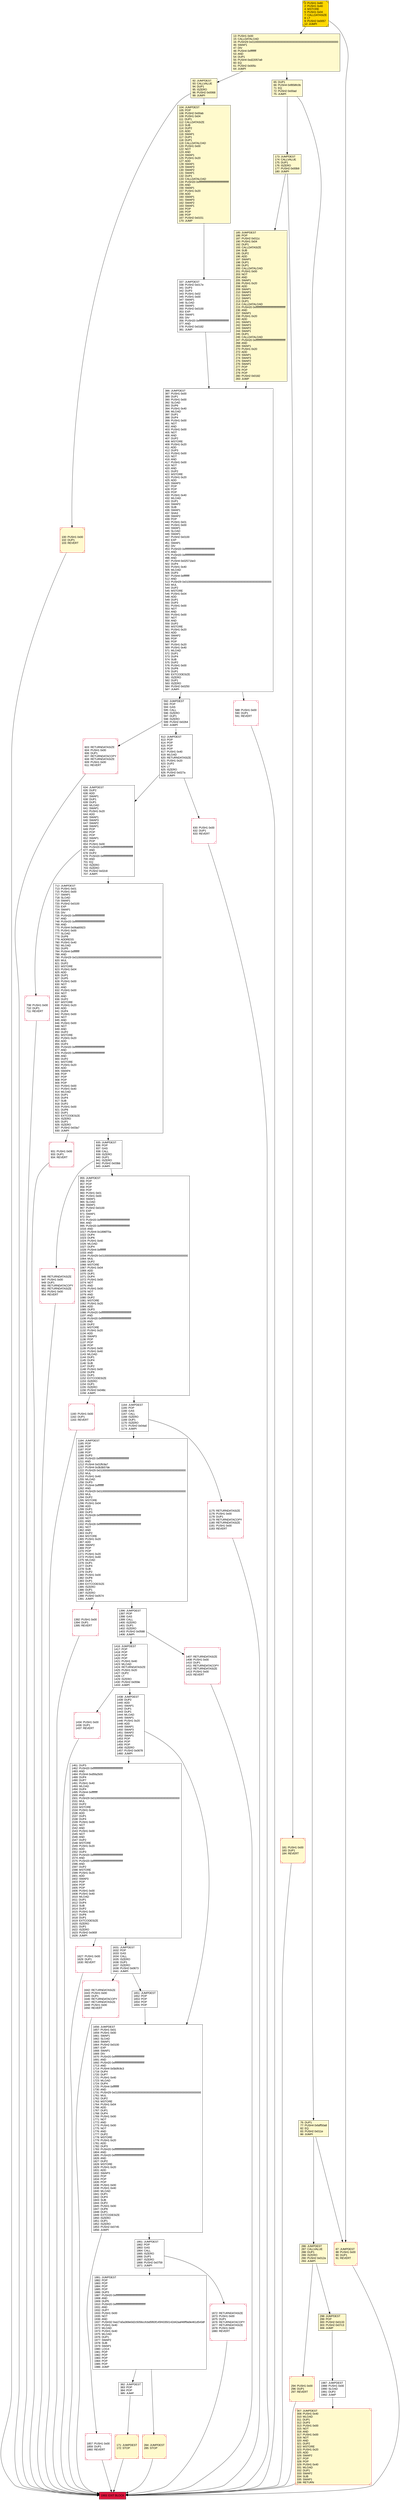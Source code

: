 digraph G {
bgcolor=transparent rankdir=UD;
node [shape=box style=filled color=black fillcolor=white fontname=arial fontcolor=black];
931 [label="931: PUSH1 0x00\l933: DUP1\l934: REVERT\l" shape=Msquare color=crimson ];
634 [label="634: JUMPDEST\l635: DUP2\l636: ADD\l637: SWAP1\l638: DUP1\l639: DUP1\l640: MLOAD\l641: SWAP1\l642: PUSH1 0x20\l644: ADD\l645: SWAP1\l646: SWAP3\l647: SWAP2\l648: SWAP1\l649: POP\l650: POP\l651: POP\l652: SWAP1\l653: POP\l654: PUSH1 0x00\l656: PUSH20 0xffffffffffffffffffffffffffffffffffffffff\l677: AND\l678: DUP2\l679: PUSH20 0xffffffffffffffffffffffffffffffffffffffff\l700: AND\l701: EQ\l702: ISZERO\l703: ISZERO\l704: PUSH2 0x02c8\l707: JUMPI\l" ];
1861 [label="1861: JUMPDEST\l1862: POP\l1863: GAS\l1864: CALL\l1865: ISZERO\l1866: DUP1\l1867: ISZERO\l1868: PUSH2 0x0759\l1871: JUMPI\l" ];
294 [label="294: PUSH1 0x00\l296: DUP1\l297: REVERT\l" fillcolor=lemonchiffon shape=Msquare color=crimson ];
284 [label="284: JUMPDEST\l285: STOP\l" fillcolor=lemonchiffon shape=Msquare color=crimson ];
298 [label="298: JUMPDEST\l299: POP\l300: PUSH2 0x0133\l303: PUSH2 0x07c3\l306: JUMP\l" fillcolor=lemonchiffon ];
955 [label="955: JUMPDEST\l956: POP\l957: POP\l958: POP\l959: POP\l960: PUSH1 0x01\l962: PUSH1 0x00\l964: SWAP1\l965: SLOAD\l966: SWAP1\l967: PUSH2 0x0100\l970: EXP\l971: SWAP1\l972: DIV\l973: PUSH20 0xffffffffffffffffffffffffffffffffffffffff\l994: AND\l995: PUSH20 0xffffffffffffffffffffffffffffffffffffffff\l1016: AND\l1017: PUSH4 0x1896f70a\l1022: DUP4\l1023: DUP6\l1024: PUSH1 0x40\l1026: MLOAD\l1027: DUP4\l1028: PUSH4 0xffffffff\l1033: AND\l1034: PUSH29 0x0100000000000000000000000000000000000000000000000000000000\l1064: MUL\l1065: DUP2\l1066: MSTORE\l1067: PUSH1 0x04\l1069: ADD\l1070: DUP1\l1071: DUP4\l1072: PUSH1 0x00\l1074: NOT\l1075: AND\l1076: PUSH1 0x00\l1078: NOT\l1079: AND\l1080: DUP2\l1081: MSTORE\l1082: PUSH1 0x20\l1084: ADD\l1085: DUP3\l1086: PUSH20 0xffffffffffffffffffffffffffffffffffffffff\l1107: AND\l1108: PUSH20 0xffffffffffffffffffffffffffffffffffffffff\l1129: AND\l1130: DUP2\l1131: MSTORE\l1132: PUSH1 0x20\l1134: ADD\l1135: SWAP3\l1136: POP\l1137: POP\l1138: POP\l1139: PUSH1 0x00\l1141: PUSH1 0x40\l1143: MLOAD\l1144: DUP1\l1145: DUP4\l1146: SUB\l1147: DUP2\l1148: PUSH1 0x00\l1150: DUP8\l1151: DUP1\l1152: EXTCODESIZE\l1153: ISZERO\l1154: DUP1\l1155: ISZERO\l1156: PUSH2 0x048c\l1159: JUMPI\l" ];
76 [label="76: DUP1\l77: PUSH4 0xfaff50a8\l82: EQ\l83: PUSH2 0x011e\l86: JUMPI\l" fillcolor=lemonchiffon ];
1175 [label="1175: RETURNDATASIZE\l1176: PUSH1 0x00\l1178: DUP1\l1179: RETURNDATACOPY\l1180: RETURNDATASIZE\l1181: PUSH1 0x00\l1183: REVERT\l" shape=Msquare color=crimson ];
1461 [label="1461: DUP3\l1462: PUSH20 0xffffffffffffffffffffffffffffffffffffffff\l1483: AND\l1484: PUSH4 0xd5fa2b00\l1489: DUP4\l1490: DUP7\l1491: PUSH1 0x40\l1493: MLOAD\l1494: DUP4\l1495: PUSH4 0xffffffff\l1500: AND\l1501: PUSH29 0x0100000000000000000000000000000000000000000000000000000000\l1531: MUL\l1532: DUP2\l1533: MSTORE\l1534: PUSH1 0x04\l1536: ADD\l1537: DUP1\l1538: DUP4\l1539: PUSH1 0x00\l1541: NOT\l1542: AND\l1543: PUSH1 0x00\l1545: NOT\l1546: AND\l1547: DUP2\l1548: MSTORE\l1549: PUSH1 0x20\l1551: ADD\l1552: DUP3\l1553: PUSH20 0xffffffffffffffffffffffffffffffffffffffff\l1574: AND\l1575: PUSH20 0xffffffffffffffffffffffffffffffffffffffff\l1596: AND\l1597: DUP2\l1598: MSTORE\l1599: PUSH1 0x20\l1601: ADD\l1602: SWAP3\l1603: POP\l1604: POP\l1605: POP\l1606: PUSH1 0x00\l1608: PUSH1 0x40\l1610: MLOAD\l1611: DUP1\l1612: DUP4\l1613: SUB\l1614: DUP2\l1615: PUSH1 0x00\l1617: DUP8\l1618: DUP1\l1619: EXTCODESIZE\l1620: ISZERO\l1621: DUP1\l1622: ISZERO\l1623: PUSH2 0x065f\l1626: JUMPI\l" ];
173 [label="173: JUMPDEST\l174: CALLVALUE\l175: DUP1\l176: ISZERO\l177: PUSH2 0x00b9\l180: JUMPI\l" fillcolor=lemonchiffon ];
181 [label="181: PUSH1 0x00\l183: DUP1\l184: REVERT\l" fillcolor=lemonchiffon shape=Msquare color=crimson ];
1651 [label="1651: JUMPDEST\l1652: POP\l1653: POP\l1654: POP\l1655: POP\l" ];
1881 [label="1881: JUMPDEST\l1882: POP\l1883: POP\l1884: POP\l1885: POP\l1886: DUP3\l1887: PUSH20 0xffffffffffffffffffffffffffffffffffffffff\l1908: AND\l1909: DUP5\l1910: PUSH20 0xffffffffffffffffffffffffffffffffffffffff\l1931: AND\l1932: DUP7\l1933: PUSH1 0x00\l1935: NOT\l1936: AND\l1937: PUSH32 0xe27a5a369e0d2c5056ccfcbd5f83f145f43350142d42aaf46ff9a9e461d543df\l1970: PUSH1 0x40\l1972: MLOAD\l1973: PUSH1 0x40\l1975: MLOAD\l1976: DUP1\l1977: SWAP2\l1978: SUB\l1979: SWAP1\l1980: LOG4\l1981: POP\l1982: POP\l1983: POP\l1984: POP\l1985: POP\l1986: JUMP\l" ];
65 [label="65: DUP1\l66: PUSH4 0xf858fc0b\l71: EQ\l72: PUSH2 0x00ad\l75: JUMPI\l" fillcolor=lemonchiffon ];
92 [label="92: JUMPDEST\l93: CALLVALUE\l94: DUP1\l95: ISZERO\l96: PUSH2 0x0068\l99: JUMPI\l" fillcolor=lemonchiffon ];
935 [label="935: JUMPDEST\l936: POP\l937: GAS\l938: CALL\l939: ISZERO\l940: DUP1\l941: ISZERO\l942: PUSH2 0x03bb\l945: JUMPI\l" ];
612 [label="612: JUMPDEST\l613: POP\l614: POP\l615: POP\l616: POP\l617: PUSH1 0x40\l619: MLOAD\l620: RETURNDATASIZE\l621: PUSH1 0x20\l623: DUP2\l624: LT\l625: ISZERO\l626: PUSH2 0x027a\l629: JUMPI\l" ];
13 [label="13: PUSH1 0x00\l15: CALLDATALOAD\l16: PUSH29 0x0100000000000000000000000000000000000000000000000000000000\l46: SWAP1\l47: DIV\l48: PUSH4 0xffffffff\l53: AND\l54: DUP1\l55: PUSH4 0xd22057a9\l60: EQ\l61: PUSH2 0x005c\l64: JUMPI\l" fillcolor=lemonchiffon ];
946 [label="946: RETURNDATASIZE\l947: PUSH1 0x00\l949: DUP1\l950: RETURNDATACOPY\l951: RETURNDATASIZE\l952: PUSH1 0x00\l954: REVERT\l" shape=Msquare color=crimson ];
1160 [label="1160: PUSH1 0x00\l1162: DUP1\l1163: REVERT\l" shape=Msquare color=crimson ];
1164 [label="1164: JUMPDEST\l1165: POP\l1166: GAS\l1167: CALL\l1168: ISZERO\l1169: DUP1\l1170: ISZERO\l1171: PUSH2 0x04a0\l1174: JUMPI\l" ];
104 [label="104: JUMPDEST\l105: POP\l106: PUSH2 0x00ab\l109: PUSH1 0x04\l111: DUP1\l112: CALLDATASIZE\l113: SUB\l114: DUP2\l115: ADD\l116: SWAP1\l117: DUP1\l118: DUP1\l119: CALLDATALOAD\l120: PUSH1 0x00\l122: NOT\l123: AND\l124: SWAP1\l125: PUSH1 0x20\l127: ADD\l128: SWAP1\l129: SWAP3\l130: SWAP2\l131: SWAP1\l132: DUP1\l133: CALLDATALOAD\l134: PUSH20 0xffffffffffffffffffffffffffffffffffffffff\l155: AND\l156: SWAP1\l157: PUSH1 0x20\l159: ADD\l160: SWAP1\l161: SWAP3\l162: SWAP2\l163: SWAP1\l164: POP\l165: POP\l166: POP\l167: PUSH2 0x0151\l170: JUMP\l" fillcolor=lemonchiffon ];
185 [label="185: JUMPDEST\l186: POP\l187: PUSH2 0x011c\l190: PUSH1 0x04\l192: DUP1\l193: CALLDATASIZE\l194: SUB\l195: DUP2\l196: ADD\l197: SWAP1\l198: DUP1\l199: DUP1\l200: CALLDATALOAD\l201: PUSH1 0x00\l203: NOT\l204: AND\l205: SWAP1\l206: PUSH1 0x20\l208: ADD\l209: SWAP1\l210: SWAP3\l211: SWAP2\l212: SWAP1\l213: DUP1\l214: CALLDATALOAD\l215: PUSH20 0xffffffffffffffffffffffffffffffffffffffff\l236: AND\l237: SWAP1\l238: PUSH1 0x20\l240: ADD\l241: SWAP1\l242: SWAP3\l243: SWAP2\l244: SWAP1\l245: DUP1\l246: CALLDATALOAD\l247: PUSH20 0xffffffffffffffffffffffffffffffffffffffff\l268: AND\l269: SWAP1\l270: PUSH1 0x20\l272: ADD\l273: SWAP1\l274: SWAP3\l275: SWAP2\l276: SWAP1\l277: POP\l278: POP\l279: POP\l280: PUSH2 0x0182\l283: JUMP\l" fillcolor=lemonchiffon ];
592 [label="592: JUMPDEST\l593: POP\l594: GAS\l595: CALL\l596: ISZERO\l597: DUP1\l598: ISZERO\l599: PUSH2 0x0264\l602: JUMPI\l" ];
382 [label="382: JUMPDEST\l383: POP\l384: POP\l385: JUMP\l" ];
1438 [label="1438: JUMPDEST\l1439: DUP2\l1440: ADD\l1441: SWAP1\l1442: DUP1\l1443: DUP1\l1444: MLOAD\l1445: SWAP1\l1446: PUSH1 0x20\l1448: ADD\l1449: SWAP1\l1450: SWAP3\l1451: SWAP2\l1452: SWAP1\l1453: POP\l1454: POP\l1455: POP\l1456: ISZERO\l1457: PUSH2 0x0678\l1460: JUMPI\l" ];
1434 [label="1434: PUSH1 0x00\l1436: DUP1\l1437: REVERT\l" shape=Msquare color=crimson ];
0 [label="0: PUSH1 0x80\l2: PUSH1 0x40\l4: MSTORE\l5: PUSH1 0x04\l7: CALLDATASIZE\l8: LT\l9: PUSH2 0x0057\l12: JUMPI\l" fillcolor=lemonchiffon shape=Msquare fillcolor=gold ];
1396 [label="1396: JUMPDEST\l1397: POP\l1398: GAS\l1399: CALL\l1400: ISZERO\l1401: DUP1\l1402: ISZERO\l1403: PUSH2 0x0588\l1406: JUMPI\l" ];
1656 [label="1656: JUMPDEST\l1657: PUSH1 0x01\l1659: PUSH1 0x00\l1661: SWAP1\l1662: SLOAD\l1663: SWAP1\l1664: PUSH2 0x0100\l1667: EXP\l1668: SWAP1\l1669: DIV\l1670: PUSH20 0xffffffffffffffffffffffffffffffffffffffff\l1691: AND\l1692: PUSH20 0xffffffffffffffffffffffffffffffffffffffff\l1713: AND\l1714: PUSH4 0x5b0fc9c3\l1719: DUP4\l1720: DUP7\l1721: PUSH1 0x40\l1723: MLOAD\l1724: DUP4\l1725: PUSH4 0xffffffff\l1730: AND\l1731: PUSH29 0x0100000000000000000000000000000000000000000000000000000000\l1761: MUL\l1762: DUP2\l1763: MSTORE\l1764: PUSH1 0x04\l1766: ADD\l1767: DUP1\l1768: DUP4\l1769: PUSH1 0x00\l1771: NOT\l1772: AND\l1773: PUSH1 0x00\l1775: NOT\l1776: AND\l1777: DUP2\l1778: MSTORE\l1779: PUSH1 0x20\l1781: ADD\l1782: DUP3\l1783: PUSH20 0xffffffffffffffffffffffffffffffffffffffff\l1804: AND\l1805: PUSH20 0xffffffffffffffffffffffffffffffffffffffff\l1826: AND\l1827: DUP2\l1828: MSTORE\l1829: PUSH1 0x20\l1831: ADD\l1832: SWAP3\l1833: POP\l1834: POP\l1835: POP\l1836: PUSH1 0x00\l1838: PUSH1 0x40\l1840: MLOAD\l1841: DUP1\l1842: DUP4\l1843: SUB\l1844: DUP2\l1845: PUSH1 0x00\l1847: DUP8\l1848: DUP1\l1849: EXTCODESIZE\l1850: ISZERO\l1851: DUP1\l1852: ISZERO\l1853: PUSH2 0x0745\l1856: JUMPI\l" ];
171 [label="171: JUMPDEST\l172: STOP\l" fillcolor=lemonchiffon shape=Msquare color=crimson ];
603 [label="603: RETURNDATASIZE\l604: PUSH1 0x00\l606: DUP1\l607: RETURNDATACOPY\l608: RETURNDATASIZE\l609: PUSH1 0x00\l611: REVERT\l" shape=Msquare color=crimson ];
100 [label="100: PUSH1 0x00\l102: DUP1\l103: REVERT\l" fillcolor=lemonchiffon shape=Msquare color=crimson ];
1993 [label="1993: EXIT BLOCK\l" fillcolor=crimson ];
1872 [label="1872: RETURNDATASIZE\l1873: PUSH1 0x00\l1875: DUP1\l1876: RETURNDATACOPY\l1877: RETURNDATASIZE\l1878: PUSH1 0x00\l1880: REVERT\l" shape=Msquare color=crimson ];
1392 [label="1392: PUSH1 0x00\l1394: DUP1\l1395: REVERT\l" shape=Msquare color=crimson ];
87 [label="87: JUMPDEST\l88: PUSH1 0x00\l90: DUP1\l91: REVERT\l" fillcolor=lemonchiffon shape=Msquare color=crimson ];
386 [label="386: JUMPDEST\l387: PUSH1 0x00\l389: DUP1\l390: PUSH1 0x00\l392: SLOAD\l393: DUP6\l394: PUSH1 0x40\l396: MLOAD\l397: DUP1\l398: DUP4\l399: PUSH1 0x00\l401: NOT\l402: AND\l403: PUSH1 0x00\l405: NOT\l406: AND\l407: DUP2\l408: MSTORE\l409: PUSH1 0x20\l411: ADD\l412: DUP3\l413: PUSH1 0x00\l415: NOT\l416: AND\l417: PUSH1 0x00\l419: NOT\l420: AND\l421: DUP2\l422: MSTORE\l423: PUSH1 0x20\l425: ADD\l426: SWAP3\l427: POP\l428: POP\l429: POP\l430: PUSH1 0x40\l432: MLOAD\l433: DUP1\l434: SWAP2\l435: SUB\l436: SWAP1\l437: SHA3\l438: SWAP2\l439: POP\l440: PUSH1 0x01\l442: PUSH1 0x00\l444: SWAP1\l445: SLOAD\l446: SWAP1\l447: PUSH2 0x0100\l450: EXP\l451: SWAP1\l452: DIV\l453: PUSH20 0xffffffffffffffffffffffffffffffffffffffff\l474: AND\l475: PUSH20 0xffffffffffffffffffffffffffffffffffffffff\l496: AND\l497: PUSH4 0x02571be3\l502: DUP4\l503: PUSH1 0x40\l505: MLOAD\l506: DUP3\l507: PUSH4 0xffffffff\l512: AND\l513: PUSH29 0x0100000000000000000000000000000000000000000000000000000000\l543: MUL\l544: DUP2\l545: MSTORE\l546: PUSH1 0x04\l548: ADD\l549: DUP1\l550: DUP3\l551: PUSH1 0x00\l553: NOT\l554: AND\l555: PUSH1 0x00\l557: NOT\l558: AND\l559: DUP2\l560: MSTORE\l561: PUSH1 0x20\l563: ADD\l564: SWAP2\l565: POP\l566: POP\l567: PUSH1 0x20\l569: PUSH1 0x40\l571: MLOAD\l572: DUP1\l573: DUP4\l574: SUB\l575: DUP2\l576: PUSH1 0x00\l578: DUP8\l579: DUP1\l580: EXTCODESIZE\l581: ISZERO\l582: DUP1\l583: ISZERO\l584: PUSH2 0x0250\l587: JUMPI\l" ];
1631 [label="1631: JUMPDEST\l1632: POP\l1633: GAS\l1634: CALL\l1635: ISZERO\l1636: DUP1\l1637: ISZERO\l1638: PUSH2 0x0673\l1641: JUMPI\l" ];
630 [label="630: PUSH1 0x00\l632: DUP1\l633: REVERT\l" shape=Msquare color=crimson ];
1416 [label="1416: JUMPDEST\l1417: POP\l1418: POP\l1419: POP\l1420: POP\l1421: PUSH1 0x40\l1423: MLOAD\l1424: RETURNDATASIZE\l1425: PUSH1 0x20\l1427: DUP2\l1428: LT\l1429: ISZERO\l1430: PUSH2 0x059e\l1433: JUMPI\l" ];
1857 [label="1857: PUSH1 0x00\l1859: DUP1\l1860: REVERT\l" shape=Msquare color=crimson ];
712 [label="712: JUMPDEST\l713: PUSH1 0x01\l715: PUSH1 0x00\l717: SWAP1\l718: SLOAD\l719: SWAP1\l720: PUSH2 0x0100\l723: EXP\l724: SWAP1\l725: DIV\l726: PUSH20 0xffffffffffffffffffffffffffffffffffffffff\l747: AND\l748: PUSH20 0xffffffffffffffffffffffffffffffffffffffff\l769: AND\l770: PUSH4 0x06ab5923\l775: PUSH1 0x00\l777: SLOAD\l778: DUP8\l779: ADDRESS\l780: PUSH1 0x40\l782: MLOAD\l783: DUP5\l784: PUSH4 0xffffffff\l789: AND\l790: PUSH29 0x0100000000000000000000000000000000000000000000000000000000\l820: MUL\l821: DUP2\l822: MSTORE\l823: PUSH1 0x04\l825: ADD\l826: DUP1\l827: DUP5\l828: PUSH1 0x00\l830: NOT\l831: AND\l832: PUSH1 0x00\l834: NOT\l835: AND\l836: DUP2\l837: MSTORE\l838: PUSH1 0x20\l840: ADD\l841: DUP4\l842: PUSH1 0x00\l844: NOT\l845: AND\l846: PUSH1 0x00\l848: NOT\l849: AND\l850: DUP2\l851: MSTORE\l852: PUSH1 0x20\l854: ADD\l855: DUP3\l856: PUSH20 0xffffffffffffffffffffffffffffffffffffffff\l877: AND\l878: PUSH20 0xffffffffffffffffffffffffffffffffffffffff\l899: AND\l900: DUP2\l901: MSTORE\l902: PUSH1 0x20\l904: ADD\l905: SWAP4\l906: POP\l907: POP\l908: POP\l909: POP\l910: PUSH1 0x00\l912: PUSH1 0x40\l914: MLOAD\l915: DUP1\l916: DUP4\l917: SUB\l918: DUP2\l919: PUSH1 0x00\l921: DUP8\l922: DUP1\l923: EXTCODESIZE\l924: ISZERO\l925: DUP1\l926: ISZERO\l927: PUSH2 0x03a7\l930: JUMPI\l" ];
1407 [label="1407: RETURNDATASIZE\l1408: PUSH1 0x00\l1410: DUP1\l1411: RETURNDATACOPY\l1412: RETURNDATASIZE\l1413: PUSH1 0x00\l1415: REVERT\l" shape=Msquare color=crimson ];
708 [label="708: PUSH1 0x00\l710: DUP1\l711: REVERT\l" shape=Msquare color=crimson ];
588 [label="588: PUSH1 0x00\l590: DUP1\l591: REVERT\l" shape=Msquare color=crimson ];
286 [label="286: JUMPDEST\l287: CALLVALUE\l288: DUP1\l289: ISZERO\l290: PUSH2 0x012a\l293: JUMPI\l" fillcolor=lemonchiffon ];
1642 [label="1642: RETURNDATASIZE\l1643: PUSH1 0x00\l1645: DUP1\l1646: RETURNDATACOPY\l1647: RETURNDATASIZE\l1648: PUSH1 0x00\l1650: REVERT\l" shape=Msquare color=crimson ];
337 [label="337: JUMPDEST\l338: PUSH2 0x017e\l341: DUP3\l342: DUP3\l343: PUSH1 0x02\l345: PUSH1 0x00\l347: SWAP1\l348: SLOAD\l349: SWAP1\l350: PUSH2 0x0100\l353: EXP\l354: SWAP1\l355: DIV\l356: PUSH20 0xffffffffffffffffffffffffffffffffffffffff\l377: AND\l378: PUSH2 0x0182\l381: JUMP\l" ];
1987 [label="1987: JUMPDEST\l1988: PUSH1 0x00\l1990: SLOAD\l1991: DUP2\l1992: JUMP\l" ];
307 [label="307: JUMPDEST\l308: PUSH1 0x40\l310: MLOAD\l311: DUP1\l312: DUP3\l313: PUSH1 0x00\l315: NOT\l316: AND\l317: PUSH1 0x00\l319: NOT\l320: AND\l321: DUP2\l322: MSTORE\l323: PUSH1 0x20\l325: ADD\l326: SWAP2\l327: POP\l328: POP\l329: PUSH1 0x40\l331: MLOAD\l332: DUP1\l333: SWAP2\l334: SUB\l335: SWAP1\l336: RETURN\l" fillcolor=lemonchiffon shape=Msquare color=crimson ];
1627 [label="1627: PUSH1 0x00\l1629: DUP1\l1630: REVERT\l" shape=Msquare color=crimson ];
1184 [label="1184: JUMPDEST\l1185: POP\l1186: POP\l1187: POP\l1188: POP\l1189: DUP3\l1190: PUSH20 0xffffffffffffffffffffffffffffffffffffffff\l1211: AND\l1212: PUSH4 0x01ffc9a7\l1217: PUSH4 0x3b3b57de\l1222: PUSH29 0x0100000000000000000000000000000000000000000000000000000000\l1252: MUL\l1253: PUSH1 0x40\l1255: MLOAD\l1256: DUP3\l1257: PUSH4 0xffffffff\l1262: AND\l1263: PUSH29 0x0100000000000000000000000000000000000000000000000000000000\l1293: MUL\l1294: DUP2\l1295: MSTORE\l1296: PUSH1 0x04\l1298: ADD\l1299: DUP1\l1300: DUP3\l1301: PUSH28 0xffffffffffffffffffffffffffffffffffffffffffffffffffffffff\l1330: NOT\l1331: AND\l1332: PUSH28 0xffffffffffffffffffffffffffffffffffffffffffffffffffffffff\l1361: NOT\l1362: AND\l1363: DUP2\l1364: MSTORE\l1365: PUSH1 0x20\l1367: ADD\l1368: SWAP2\l1369: POP\l1370: POP\l1371: PUSH1 0x20\l1373: PUSH1 0x40\l1375: MLOAD\l1376: DUP1\l1377: DUP4\l1378: SUB\l1379: DUP2\l1380: PUSH1 0x00\l1382: DUP8\l1383: DUP1\l1384: EXTCODESIZE\l1385: ISZERO\l1386: DUP1\l1387: ISZERO\l1388: PUSH2 0x0574\l1391: JUMPI\l" ];
1872 -> 1993;
173 -> 181;
603 -> 1993;
65 -> 173;
382 -> 171;
1987 -> 307;
1438 -> 1656;
100 -> 1993;
1861 -> 1881;
935 -> 955;
592 -> 612;
65 -> 76;
1392 -> 1993;
0 -> 13;
87 -> 1993;
630 -> 1993;
1881 -> 284;
955 -> 1160;
1164 -> 1175;
173 -> 185;
1881 -> 382;
337 -> 386;
588 -> 1993;
612 -> 634;
955 -> 1164;
1631 -> 1642;
92 -> 104;
1651 -> 1656;
1857 -> 1993;
708 -> 1993;
1184 -> 1392;
1407 -> 1993;
935 -> 946;
307 -> 1993;
1627 -> 1993;
1642 -> 1993;
1438 -> 1461;
1656 -> 1861;
386 -> 588;
13 -> 65;
13 -> 92;
284 -> 1993;
1184 -> 1396;
1631 -> 1651;
104 -> 337;
1175 -> 1993;
931 -> 1993;
1861 -> 1872;
294 -> 1993;
1164 -> 1184;
1396 -> 1407;
1461 -> 1631;
92 -> 100;
1656 -> 1857;
181 -> 1993;
76 -> 87;
634 -> 708;
946 -> 1993;
1160 -> 1993;
712 -> 931;
1396 -> 1416;
386 -> 592;
1416 -> 1434;
634 -> 712;
185 -> 386;
1416 -> 1438;
0 -> 87;
592 -> 603;
1434 -> 1993;
1461 -> 1627;
171 -> 1993;
286 -> 294;
612 -> 630;
286 -> 298;
298 -> 1987;
712 -> 935;
76 -> 286;
}